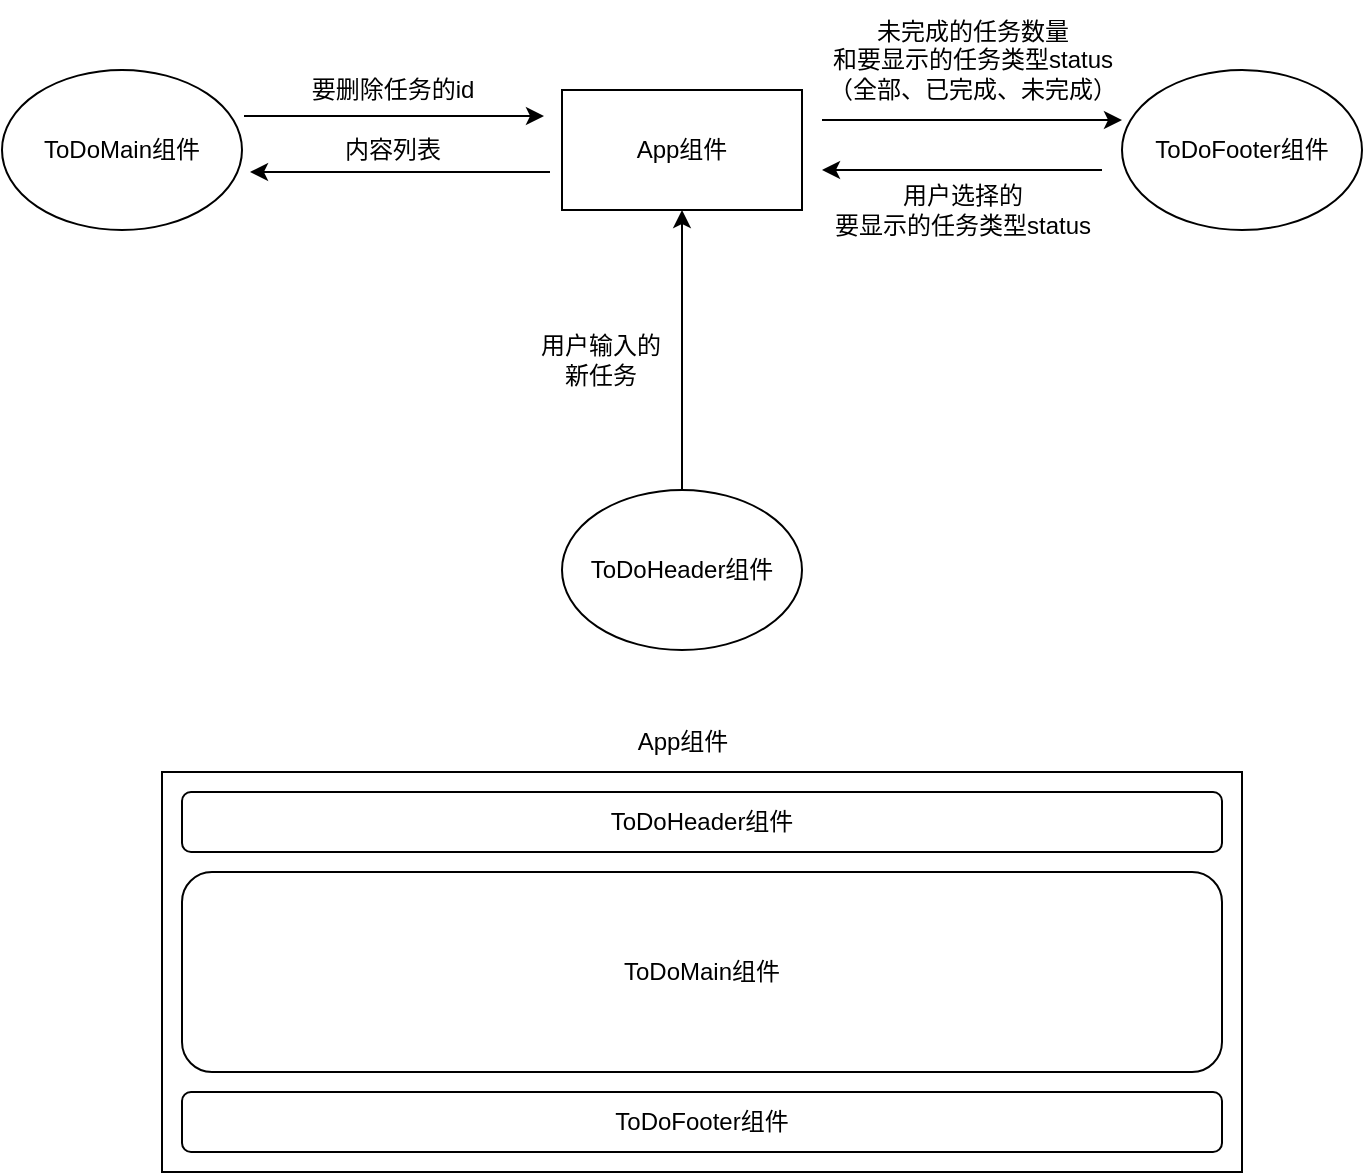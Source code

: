 <mxfile version="24.8.4">
  <diagram name="第 1 页" id="xKMHuk5QicEXbyIlAjS4">
    <mxGraphModel dx="794" dy="503" grid="1" gridSize="10" guides="1" tooltips="1" connect="1" arrows="1" fold="1" page="1" pageScale="1" pageWidth="827" pageHeight="1169" math="0" shadow="0">
      <root>
        <mxCell id="0" />
        <mxCell id="1" parent="0" />
        <mxCell id="hPElhBEKUpbvKYV7iMIJ-1" value="App组件" style="rounded=0;whiteSpace=wrap;html=1;" parent="1" vertex="1">
          <mxGeometry x="360" y="50" width="120" height="60" as="geometry" />
        </mxCell>
        <mxCell id="hPElhBEKUpbvKYV7iMIJ-3" value="ToDoHeader组件" style="ellipse;whiteSpace=wrap;html=1;" parent="1" vertex="1">
          <mxGeometry x="360" y="250" width="120" height="80" as="geometry" />
        </mxCell>
        <mxCell id="hPElhBEKUpbvKYV7iMIJ-4" value="ToDoMain组件" style="ellipse;whiteSpace=wrap;html=1;" parent="1" vertex="1">
          <mxGeometry x="80" y="40" width="120" height="80" as="geometry" />
        </mxCell>
        <mxCell id="hPElhBEKUpbvKYV7iMIJ-5" value="ToDoFooter组件" style="ellipse;whiteSpace=wrap;html=1;" parent="1" vertex="1">
          <mxGeometry x="640" y="40" width="120" height="80" as="geometry" />
        </mxCell>
        <mxCell id="hPElhBEKUpbvKYV7iMIJ-7" value="" style="endArrow=classic;html=1;rounded=0;entryX=0.5;entryY=1;entryDx=0;entryDy=0;exitX=0.5;exitY=0;exitDx=0;exitDy=0;" parent="1" source="hPElhBEKUpbvKYV7iMIJ-3" target="hPElhBEKUpbvKYV7iMIJ-1" edge="1">
          <mxGeometry width="50" height="50" relative="1" as="geometry">
            <mxPoint x="170" y="200" as="sourcePoint" />
            <mxPoint x="220" y="150" as="targetPoint" />
          </mxGeometry>
        </mxCell>
        <mxCell id="hPElhBEKUpbvKYV7iMIJ-9" value="用户输入的&lt;div&gt;新任务&lt;/div&gt;" style="text;html=1;align=center;verticalAlign=middle;resizable=0;points=[];autosize=1;strokeColor=none;fillColor=none;rotation=0;" parent="1" vertex="1">
          <mxGeometry x="339" y="165" width="80" height="40" as="geometry" />
        </mxCell>
        <mxCell id="hPElhBEKUpbvKYV7iMIJ-10" value="" style="endArrow=classic;html=1;rounded=0;" parent="1" edge="1">
          <mxGeometry width="50" height="50" relative="1" as="geometry">
            <mxPoint x="201" y="63" as="sourcePoint" />
            <mxPoint x="351" y="63" as="targetPoint" />
          </mxGeometry>
        </mxCell>
        <mxCell id="hPElhBEKUpbvKYV7iMIJ-11" value="" style="endArrow=classic;html=1;rounded=0;" parent="1" edge="1">
          <mxGeometry width="50" height="50" relative="1" as="geometry">
            <mxPoint x="354" y="91" as="sourcePoint" />
            <mxPoint x="204" y="91" as="targetPoint" />
            <Array as="points">
              <mxPoint x="224" y="91" />
            </Array>
          </mxGeometry>
        </mxCell>
        <mxCell id="hPElhBEKUpbvKYV7iMIJ-12" value="内容列表" style="text;html=1;align=center;verticalAlign=middle;resizable=0;points=[];autosize=1;strokeColor=none;fillColor=none;" parent="1" vertex="1">
          <mxGeometry x="240" y="65" width="70" height="30" as="geometry" />
        </mxCell>
        <mxCell id="hPElhBEKUpbvKYV7iMIJ-13" value="要删除任务的id" style="text;html=1;align=center;verticalAlign=middle;resizable=0;points=[];autosize=1;strokeColor=none;fillColor=none;" parent="1" vertex="1">
          <mxGeometry x="220" y="35" width="110" height="30" as="geometry" />
        </mxCell>
        <mxCell id="hPElhBEKUpbvKYV7iMIJ-14" value="" style="endArrow=classic;html=1;rounded=0;" parent="1" edge="1">
          <mxGeometry width="50" height="50" relative="1" as="geometry">
            <mxPoint x="630" y="90" as="sourcePoint" />
            <mxPoint x="490" y="90" as="targetPoint" />
          </mxGeometry>
        </mxCell>
        <mxCell id="hPElhBEKUpbvKYV7iMIJ-15" value="" style="endArrow=classic;html=1;rounded=0;" parent="1" edge="1">
          <mxGeometry width="50" height="50" relative="1" as="geometry">
            <mxPoint x="490" y="65" as="sourcePoint" />
            <mxPoint x="640" y="65" as="targetPoint" />
          </mxGeometry>
        </mxCell>
        <mxCell id="hPElhBEKUpbvKYV7iMIJ-16" value="未完成的任务数量&lt;div&gt;和&lt;span style=&quot;background-color: initial;&quot;&gt;要显示&lt;/span&gt;&lt;span style=&quot;background-color: initial;&quot;&gt;的任务类型status&lt;/span&gt;&lt;/div&gt;&lt;div&gt;&lt;span style=&quot;background-color: initial;&quot;&gt;（全部、已完成、未完成）&lt;/span&gt;&lt;/div&gt;" style="text;html=1;align=center;verticalAlign=middle;resizable=0;points=[];autosize=1;strokeColor=none;fillColor=none;" parent="1" vertex="1">
          <mxGeometry x="480" y="5" width="170" height="60" as="geometry" />
        </mxCell>
        <mxCell id="hPElhBEKUpbvKYV7iMIJ-17" value="用户选择的&lt;div&gt;要显示的任务类型status&lt;/div&gt;" style="text;html=1;align=center;verticalAlign=middle;resizable=0;points=[];autosize=1;strokeColor=none;fillColor=none;" parent="1" vertex="1">
          <mxGeometry x="485" y="90" width="150" height="40" as="geometry" />
        </mxCell>
        <mxCell id="UD7Il4ZyTWa9bobWH3AB-1" value="" style="rounded=0;whiteSpace=wrap;html=1;" parent="1" vertex="1">
          <mxGeometry x="160" y="391" width="540" height="200" as="geometry" />
        </mxCell>
        <mxCell id="UD7Il4ZyTWa9bobWH3AB-2" value="App组件" style="text;html=1;align=center;verticalAlign=middle;resizable=0;points=[];autosize=1;strokeColor=none;fillColor=none;" parent="1" vertex="1">
          <mxGeometry x="385" y="361" width="70" height="30" as="geometry" />
        </mxCell>
        <mxCell id="UD7Il4ZyTWa9bobWH3AB-3" value="ToDoHeader组件" style="rounded=1;whiteSpace=wrap;html=1;" parent="1" vertex="1">
          <mxGeometry x="170" y="401" width="520" height="30" as="geometry" />
        </mxCell>
        <mxCell id="UD7Il4ZyTWa9bobWH3AB-4" value="ToDoMain组件" style="rounded=1;whiteSpace=wrap;html=1;" parent="1" vertex="1">
          <mxGeometry x="170" y="441" width="520" height="100" as="geometry" />
        </mxCell>
        <mxCell id="UD7Il4ZyTWa9bobWH3AB-5" value="ToDoFooter组件" style="rounded=1;whiteSpace=wrap;html=1;" parent="1" vertex="1">
          <mxGeometry x="170" y="551" width="520" height="30" as="geometry" />
        </mxCell>
      </root>
    </mxGraphModel>
  </diagram>
</mxfile>
